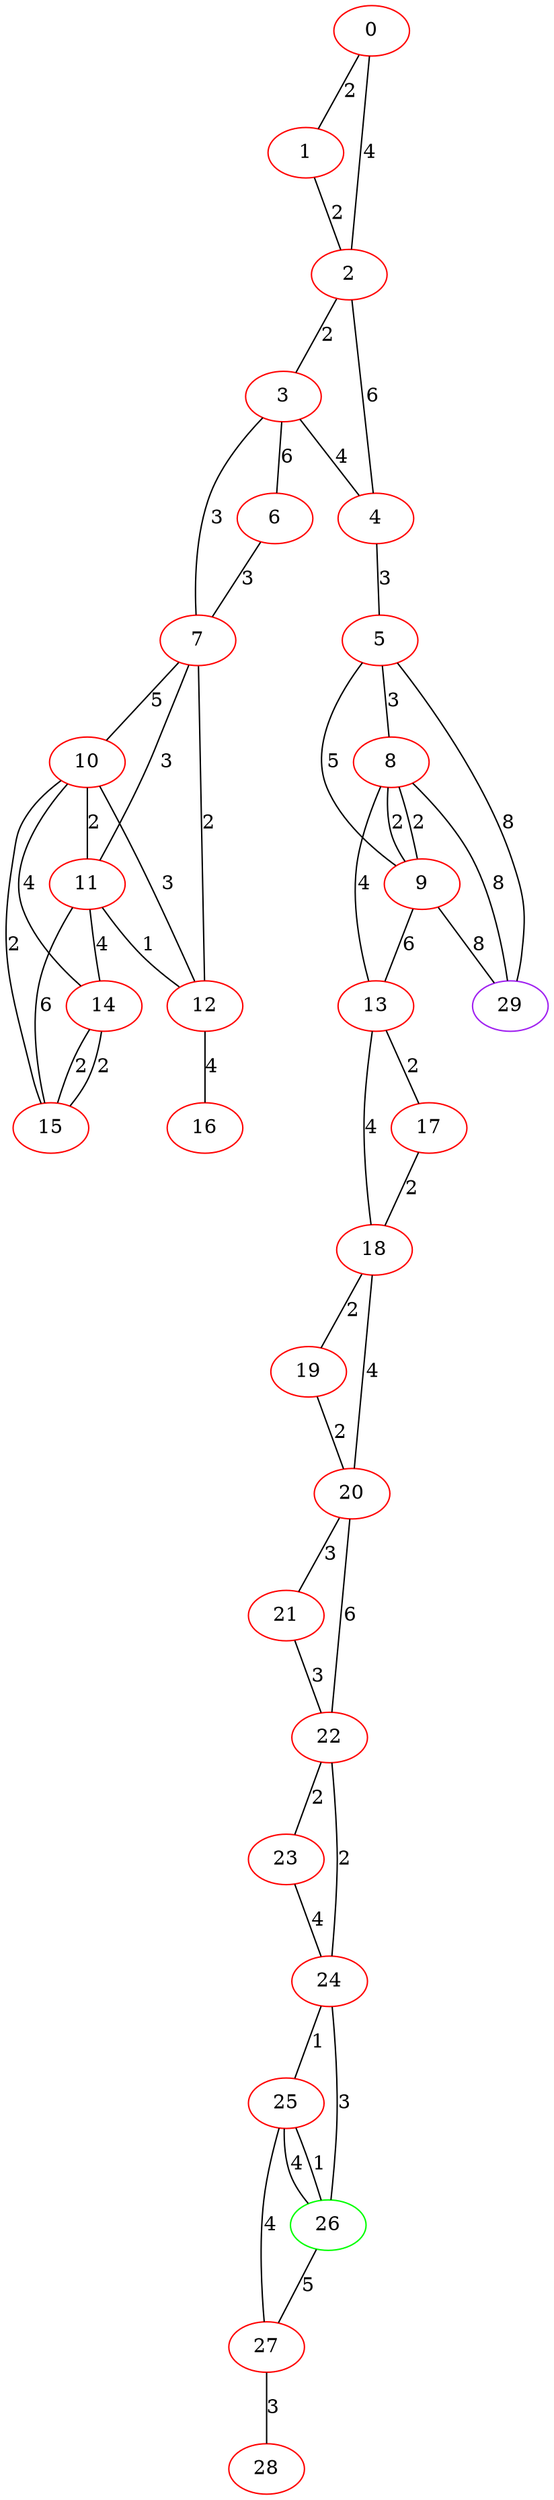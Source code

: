 graph "" {
0 [color=red, weight=1];
1 [color=red, weight=1];
2 [color=red, weight=1];
3 [color=red, weight=1];
4 [color=red, weight=1];
5 [color=red, weight=1];
6 [color=red, weight=1];
7 [color=red, weight=1];
8 [color=red, weight=1];
9 [color=red, weight=1];
10 [color=red, weight=1];
11 [color=red, weight=1];
12 [color=red, weight=1];
13 [color=red, weight=1];
14 [color=red, weight=1];
15 [color=red, weight=1];
16 [color=red, weight=1];
17 [color=red, weight=1];
18 [color=red, weight=1];
19 [color=red, weight=1];
20 [color=red, weight=1];
21 [color=red, weight=1];
22 [color=red, weight=1];
23 [color=red, weight=1];
24 [color=red, weight=1];
25 [color=red, weight=1];
26 [color=green, weight=2];
27 [color=red, weight=1];
28 [color=red, weight=1];
29 [color=purple, weight=4];
0 -- 1  [key=0, label=2];
0 -- 2  [key=0, label=4];
1 -- 2  [key=0, label=2];
2 -- 3  [key=0, label=2];
2 -- 4  [key=0, label=6];
3 -- 4  [key=0, label=4];
3 -- 6  [key=0, label=6];
3 -- 7  [key=0, label=3];
4 -- 5  [key=0, label=3];
5 -- 8  [key=0, label=3];
5 -- 9  [key=0, label=5];
5 -- 29  [key=0, label=8];
6 -- 7  [key=0, label=3];
7 -- 10  [key=0, label=5];
7 -- 11  [key=0, label=3];
7 -- 12  [key=0, label=2];
8 -- 9  [key=0, label=2];
8 -- 9  [key=1, label=2];
8 -- 29  [key=0, label=8];
8 -- 13  [key=0, label=4];
9 -- 29  [key=0, label=8];
9 -- 13  [key=0, label=6];
10 -- 11  [key=0, label=2];
10 -- 12  [key=0, label=3];
10 -- 14  [key=0, label=4];
10 -- 15  [key=0, label=2];
11 -- 15  [key=0, label=6];
11 -- 12  [key=0, label=1];
11 -- 14  [key=0, label=4];
12 -- 16  [key=0, label=4];
13 -- 17  [key=0, label=2];
13 -- 18  [key=0, label=4];
14 -- 15  [key=0, label=2];
14 -- 15  [key=1, label=2];
17 -- 18  [key=0, label=2];
18 -- 19  [key=0, label=2];
18 -- 20  [key=0, label=4];
19 -- 20  [key=0, label=2];
20 -- 21  [key=0, label=3];
20 -- 22  [key=0, label=6];
21 -- 22  [key=0, label=3];
22 -- 24  [key=0, label=2];
22 -- 23  [key=0, label=2];
23 -- 24  [key=0, label=4];
24 -- 25  [key=0, label=1];
24 -- 26  [key=0, label=3];
25 -- 26  [key=0, label=1];
25 -- 26  [key=1, label=4];
25 -- 27  [key=0, label=4];
26 -- 27  [key=0, label=5];
27 -- 28  [key=0, label=3];
}
